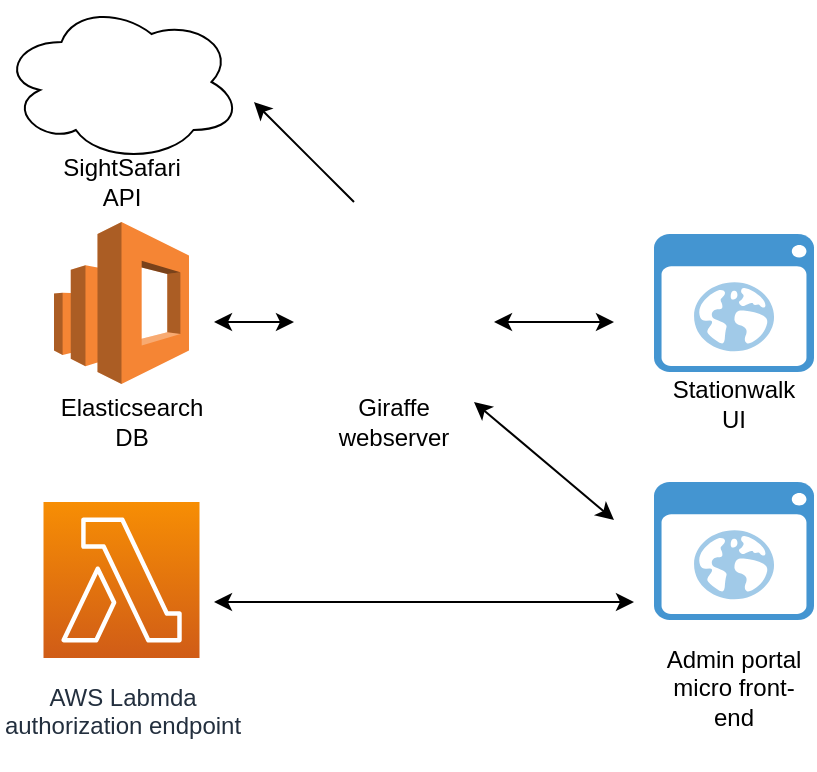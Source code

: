 <mxfile version="13.10.0" type="github">
  <diagram id="Ht1M8jgEwFfnCIfOTk4-" name="Page-1">
    <mxGraphModel dx="1038" dy="547" grid="1" gridSize="10" guides="1" tooltips="1" connect="1" arrows="1" fold="1" page="1" pageScale="1" pageWidth="1169" pageHeight="827" math="0" shadow="0">
      <root>
        <mxCell id="0" />
        <mxCell id="1" parent="0" />
        <mxCell id="UEzPUAAOIrF-is8g5C7q-85" value="&lt;div&gt;AWS Labmda&lt;/div&gt;&lt;div&gt;authorization endpoint&lt;/div&gt;&lt;div&gt;&lt;br&gt;&lt;/div&gt;" style="outlineConnect=0;fontColor=#232F3E;gradientColor=#F78E04;gradientDirection=north;fillColor=#D05C17;strokeColor=#ffffff;dashed=0;verticalLabelPosition=bottom;verticalAlign=top;align=center;html=1;fontSize=12;fontStyle=0;aspect=fixed;shape=mxgraph.aws4.resourceIcon;resIcon=mxgraph.aws4.lambda;labelBackgroundColor=#ffffff;spacingTop=6;" parent="1" vertex="1">
          <mxGeometry x="74.75" y="250" width="78" height="78" as="geometry" />
        </mxCell>
        <mxCell id="79NiV1t88i-BDWwgv9OD-1" value="" style="outlineConnect=0;dashed=0;verticalLabelPosition=bottom;verticalAlign=top;align=center;html=1;shape=mxgraph.aws3.elasticsearch_service;fillColor=#F58534;gradientColor=none;" parent="1" vertex="1">
          <mxGeometry x="80" y="110" width="67.5" height="81" as="geometry" />
        </mxCell>
        <mxCell id="79NiV1t88i-BDWwgv9OD-2" value="Elasticsearch DB" style="text;html=1;strokeColor=none;fillColor=none;align=center;verticalAlign=middle;whiteSpace=wrap;rounded=0;" parent="1" vertex="1">
          <mxGeometry x="99" y="200" width="40" height="20" as="geometry" />
        </mxCell>
        <mxCell id="79NiV1t88i-BDWwgv9OD-4" value="Giraffe webserver" style="text;html=1;strokeColor=none;fillColor=none;align=center;verticalAlign=middle;whiteSpace=wrap;rounded=0;" parent="1" vertex="1">
          <mxGeometry x="230" y="200" width="40" height="20" as="geometry" />
        </mxCell>
        <mxCell id="79NiV1t88i-BDWwgv9OD-5" value="" style="shape=image;html=1;verticalAlign=top;verticalLabelPosition=bottom;labelBackgroundColor=#ffffff;imageAspect=0;aspect=fixed;image=https://cdn1.iconfinder.com/data/icons/computer-hardware-hand-drawn-vol-1/52/server__database__data__storage__computer__webserver__electronic-128.png" parent="1" vertex="1">
          <mxGeometry x="210" y="111" width="80" height="80" as="geometry" />
        </mxCell>
        <mxCell id="79NiV1t88i-BDWwgv9OD-6" value="" style="endArrow=classic;startArrow=classic;html=1;" parent="1" edge="1">
          <mxGeometry width="50" height="50" relative="1" as="geometry">
            <mxPoint x="160" y="160" as="sourcePoint" />
            <mxPoint x="200" y="160" as="targetPoint" />
          </mxGeometry>
        </mxCell>
        <mxCell id="79NiV1t88i-BDWwgv9OD-8" value="" style="shadow=0;dashed=0;html=1;strokeColor=none;fillColor=#4495D1;labelPosition=center;verticalLabelPosition=bottom;verticalAlign=top;align=center;outlineConnect=0;shape=mxgraph.veeam.2d.web_ui;" parent="1" vertex="1">
          <mxGeometry x="380" y="116" width="80" height="69" as="geometry" />
        </mxCell>
        <mxCell id="79NiV1t88i-BDWwgv9OD-9" value="&lt;div&gt;Stationwalk UI&lt;/div&gt;" style="text;html=1;strokeColor=none;fillColor=none;align=center;verticalAlign=middle;whiteSpace=wrap;rounded=0;" parent="1" vertex="1">
          <mxGeometry x="400" y="191" width="40" height="20" as="geometry" />
        </mxCell>
        <mxCell id="79NiV1t88i-BDWwgv9OD-11" value="" style="endArrow=classic;startArrow=classic;html=1;" parent="1" edge="1">
          <mxGeometry width="50" height="50" relative="1" as="geometry">
            <mxPoint x="300" y="160" as="sourcePoint" />
            <mxPoint x="360" y="160" as="targetPoint" />
          </mxGeometry>
        </mxCell>
        <mxCell id="79NiV1t88i-BDWwgv9OD-12" value="" style="shadow=0;dashed=0;html=1;strokeColor=none;fillColor=#4495D1;labelPosition=center;verticalLabelPosition=bottom;verticalAlign=top;align=center;outlineConnect=0;shape=mxgraph.veeam.2d.web_ui;" parent="1" vertex="1">
          <mxGeometry x="380" y="240" width="80" height="69" as="geometry" />
        </mxCell>
        <mxCell id="79NiV1t88i-BDWwgv9OD-13" value="&lt;div&gt;Admin portal micro front-end&lt;/div&gt;&lt;div&gt;&lt;br&gt;&lt;/div&gt;" style="text;html=1;strokeColor=none;fillColor=none;align=center;verticalAlign=middle;whiteSpace=wrap;rounded=0;" parent="1" vertex="1">
          <mxGeometry x="385" y="340" width="70" height="20" as="geometry" />
        </mxCell>
        <mxCell id="79NiV1t88i-BDWwgv9OD-14" value="" style="endArrow=classic;startArrow=classic;html=1;" parent="1" edge="1">
          <mxGeometry width="50" height="50" relative="1" as="geometry">
            <mxPoint x="160" y="300" as="sourcePoint" />
            <mxPoint x="370" y="300" as="targetPoint" />
          </mxGeometry>
        </mxCell>
        <mxCell id="79NiV1t88i-BDWwgv9OD-15" value="" style="endArrow=classic;startArrow=classic;html=1;" parent="1" edge="1">
          <mxGeometry width="50" height="50" relative="1" as="geometry">
            <mxPoint x="290" y="200" as="sourcePoint" />
            <mxPoint x="360" y="259" as="targetPoint" />
          </mxGeometry>
        </mxCell>
        <mxCell id="7D3-am91sXhUavOJcyfX-1" value="" style="ellipse;shape=cloud;whiteSpace=wrap;html=1;" vertex="1" parent="1">
          <mxGeometry x="53.75" width="120" height="80" as="geometry" />
        </mxCell>
        <mxCell id="7D3-am91sXhUavOJcyfX-8" value="" style="endArrow=classic;html=1;" edge="1" parent="1">
          <mxGeometry width="50" height="50" relative="1" as="geometry">
            <mxPoint x="230" y="100" as="sourcePoint" />
            <mxPoint x="180" y="50" as="targetPoint" />
            <Array as="points">
              <mxPoint x="220" y="90" />
            </Array>
          </mxGeometry>
        </mxCell>
        <mxCell id="7D3-am91sXhUavOJcyfX-9" value="SightSafari API" style="text;html=1;strokeColor=none;fillColor=none;align=center;verticalAlign=middle;whiteSpace=wrap;rounded=0;" vertex="1" parent="1">
          <mxGeometry x="93.75" y="80" width="40" height="20" as="geometry" />
        </mxCell>
      </root>
    </mxGraphModel>
  </diagram>
</mxfile>
